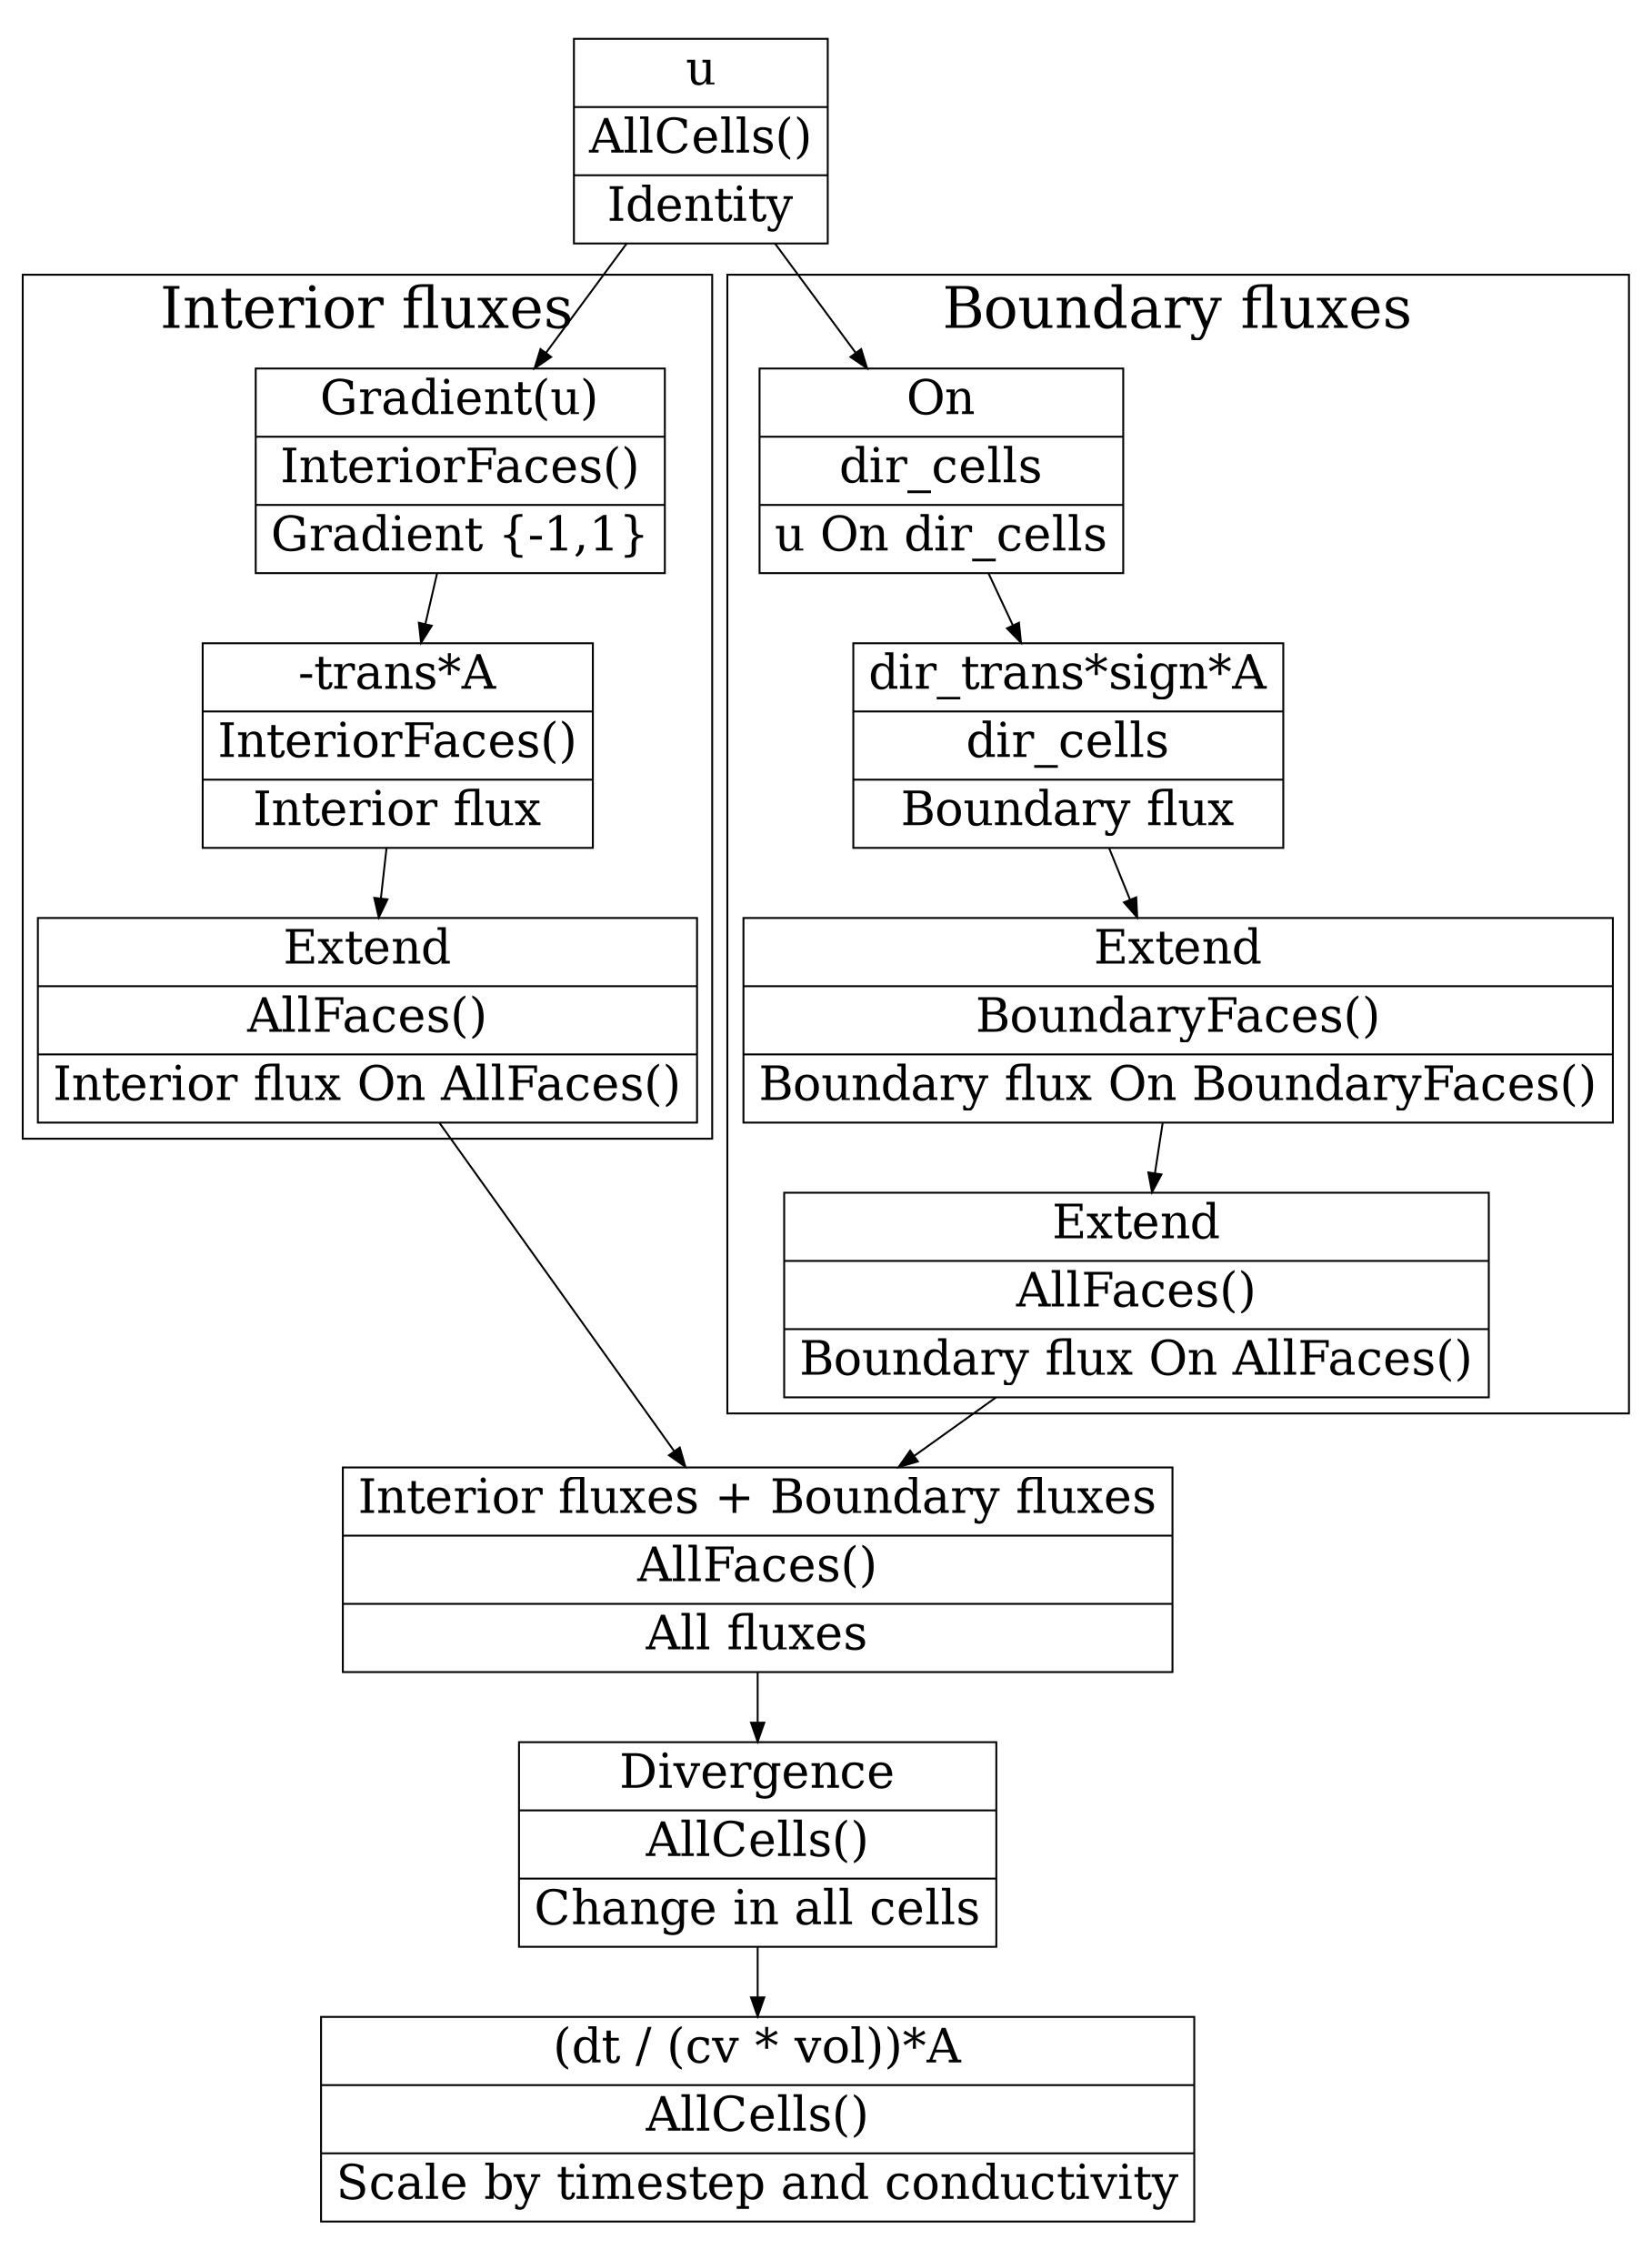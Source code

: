 digraph G {
	#rankdir=LR;
	compound=true;
	#pack=true
	node [shape=record, fontsize=25];
	#ratio=compress;
	#size="30,3"
	subgraph cluster_u {
		color=none
		u [label="{u | AllCells() | Identity}"];
	}

	subgraph cluster_ifluxes {
		label="Interior fluxes";
		fontsize=30;
		Grad [label="{Gradient(u) | InteriorFaces() | Gradient \{-1,1\}}"];
		"-itrans" [label="{-trans*A | InteriorFaces() | Interior flux}"];
		ExtendInterior [label="{Extend | AllFaces() | Interior flux On AllFaces()}"];

	}

	subgraph cluster_bfluxes {
		label="Boundary fluxes";
		fontsize=30;
		On [label="{On | dir_cells | u On dir_cells}"];
		"dir_trans" [label="{dir_trans*sign*A | dir_cells | Boundary flux}"];
		ExtendBFaces [label="{Extend | BoundaryFaces() | Boundary flux On BoundaryFaces()}"];
		ExtendAllFaces [label="{Extend | AllFaces() | Boundary flux On AllFaces()}"];

	}

		u -> Grad -> "-itrans" -> ExtendInterior;
		u -> On -> "dir_trans" -> ExtendBFaces -> ExtendAllFaces;
		ExtendAllFaces -> fluxes;
		ExtendInterior -> fluxes;
		fluxes -> divergence -> "(dt / (cv * vol)) * A"

	subgraph cluster_end {
		color=none;
		fluxes [label="{Interior fluxes + Boundary fluxes | AllFaces() | All fluxes}"];
		divergence [label="{Divergence | AllCells() | Change in all cells}"];
		"(dt / (cv * vol)) * A" [label="{(dt / (cv * vol))*A | AllCells() | Scale by timestep and conductivity}"];
	}
}